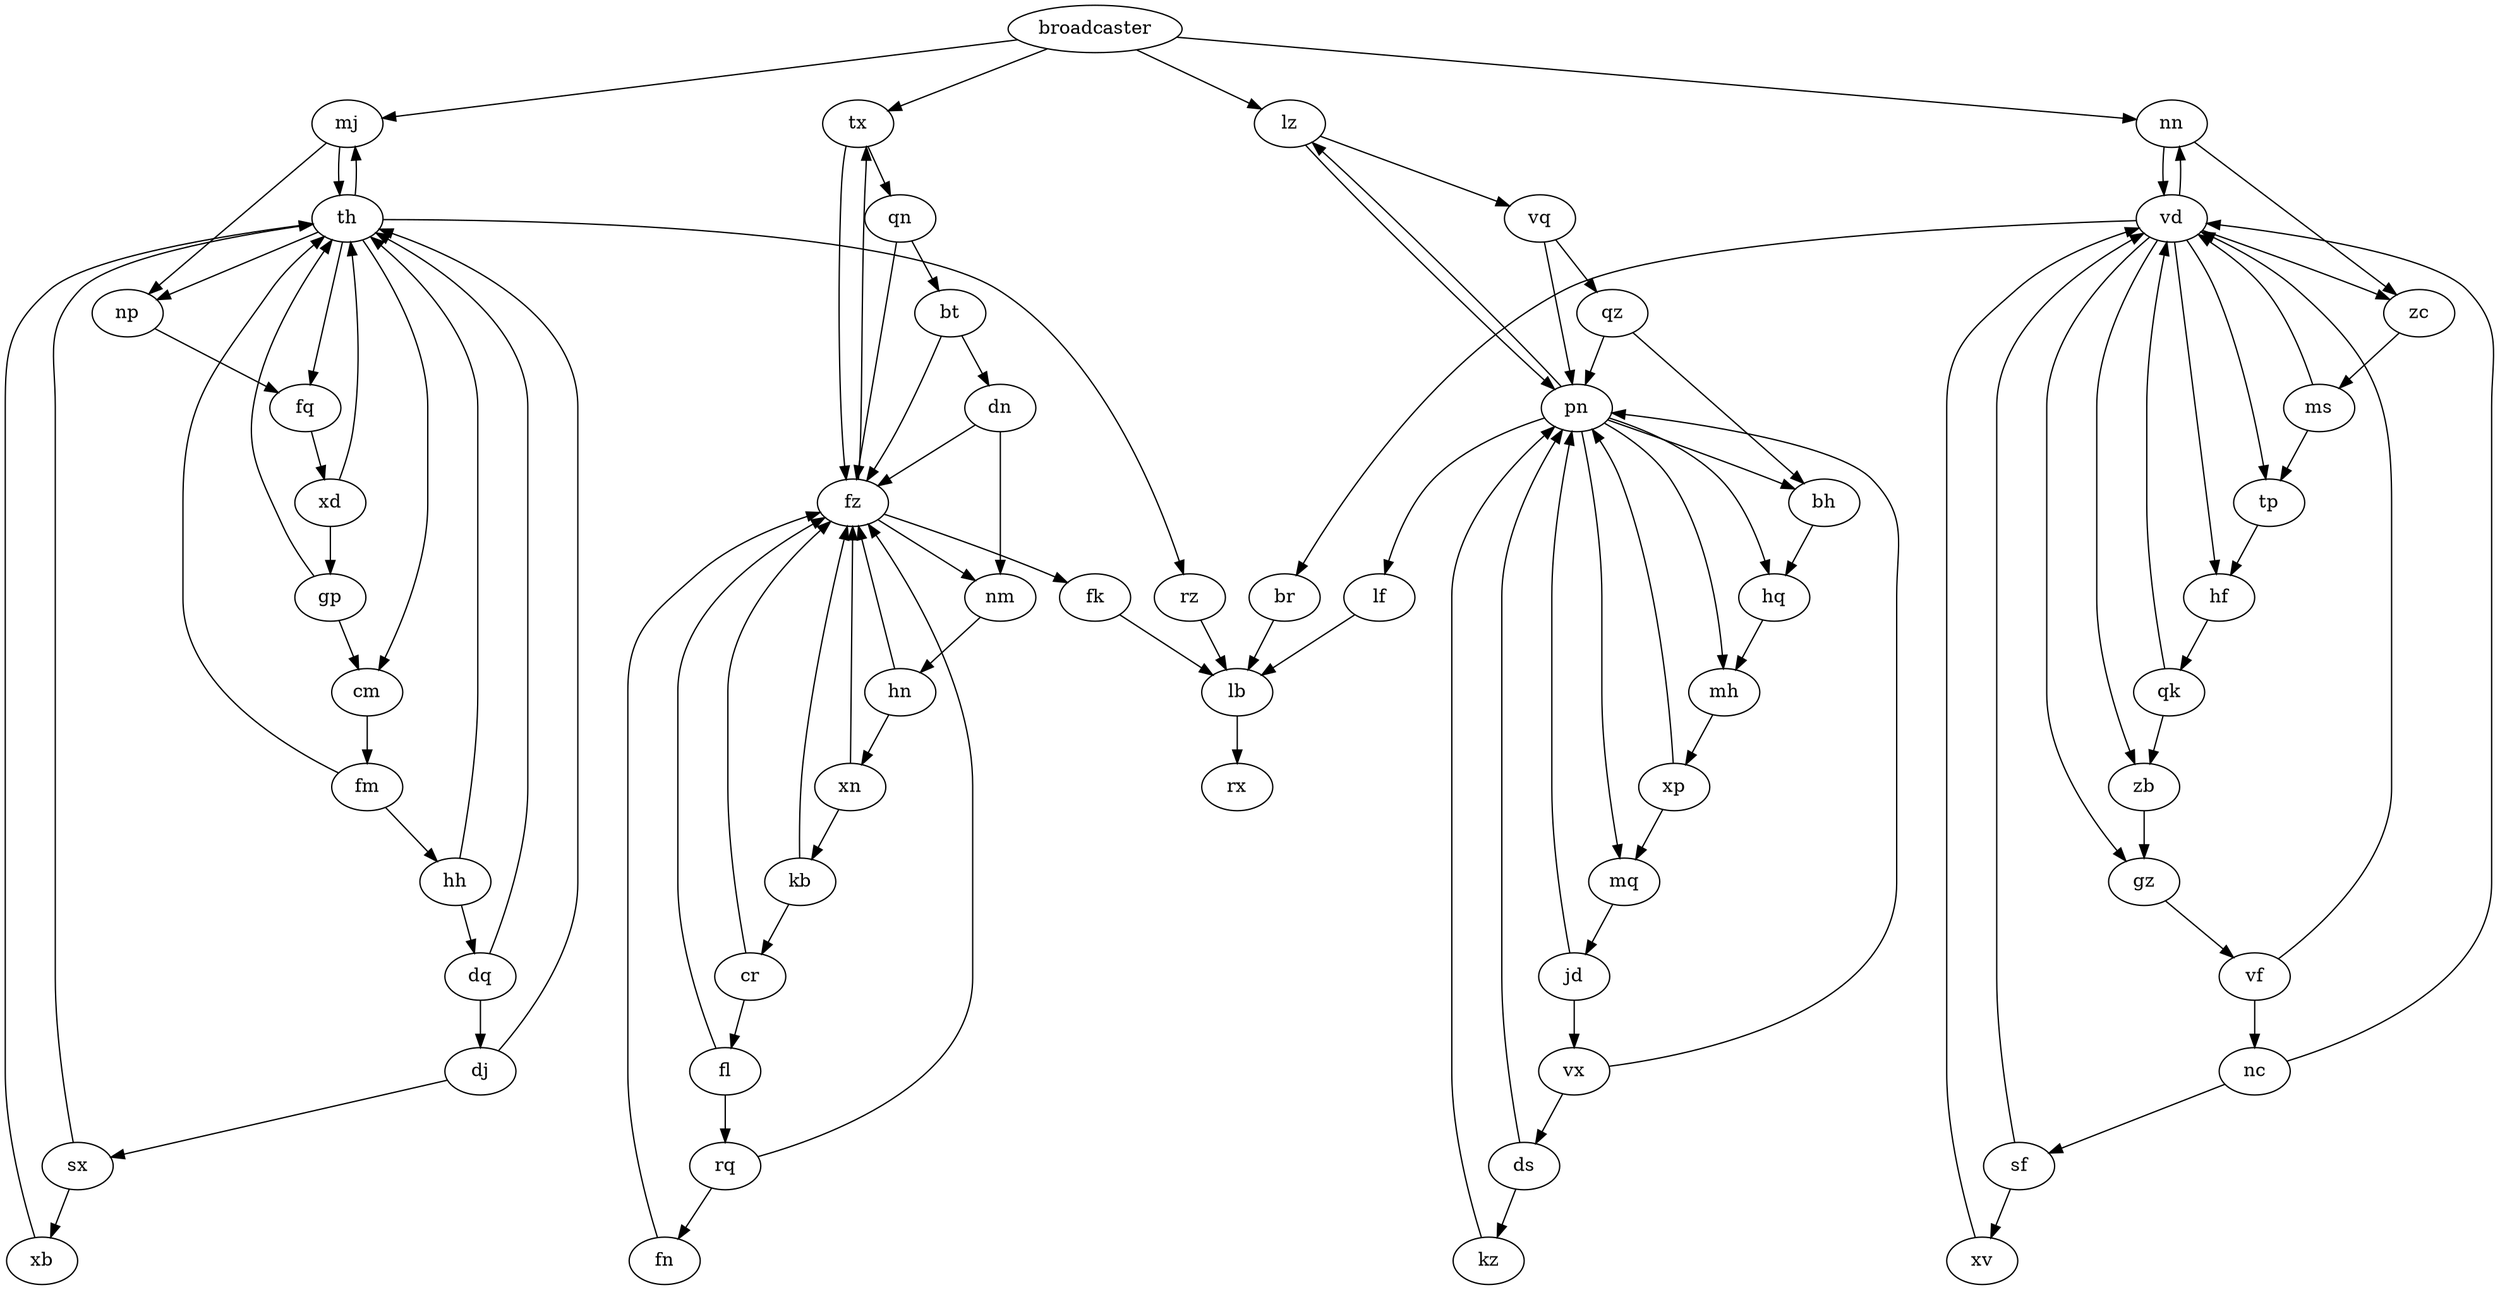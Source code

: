 digraph D {

{ rank = same mj nn tx lz }

{ rank = same fk rz lf br }

subgraph control {
    fk -> {lb}
    rz -> {lb}
    lf -> {lb}
    br -> {lb}
    lb -> {rx}
}


hf -> {qk}
xp -> {pn, mq}

nm -> {hn}
zb -> {gz}

nn -> {vd, zc}
xn -> {fz, kb}
gz -> {vf}
pn -> {lz, hq, lf, mh, bh, mq}
xb -> {th}
vf -> {nc, vd}
ds -> {kz, pn}
cm -> {fm}
qz -> {bh, pn}


vx -> {pn, ds}
kz -> {pn}
gp -> {cm, th}
hq -> {mh}
fq -> {xd}
mj -> {th, np}
lz -> {vq, pn}
hn -> {xn, fz}
fl -> {fz, rq}
fm -> {hh, th}
tx -> {fz, qn}
mh -> {xp}
dn -> {nm, fz}
xv -> {vd}
vd -> {zc, nn, hf, br, zb, tp, gz}
np -> {fq}
sf -> {vd, xv}
rq -> {fn, fz}
zc -> {ms}

qn -> {fz, bt}
qk -> {vd, zb}
ms -> {tp, vd}
xd -> {th, gp}
hh -> {th, dq}
sx -> {th, xb}
fn -> {fz}
jd -> {pn, vx}
mq -> {jd}
th -> {mj, rz, np, fq, cm}
bt -> {fz, dn}
dq -> {dj, th}
tp -> {hf}
nc -> {sf, vd}
broadcaster -> {nn, lz, mj, tx}
bh -> {hq}
fz -> {fk, nm, tx}
cr -> {fl, fz}
vq -> {qz, pn}
dj -> {th, sx}
kb -> {cr, fz}

}
